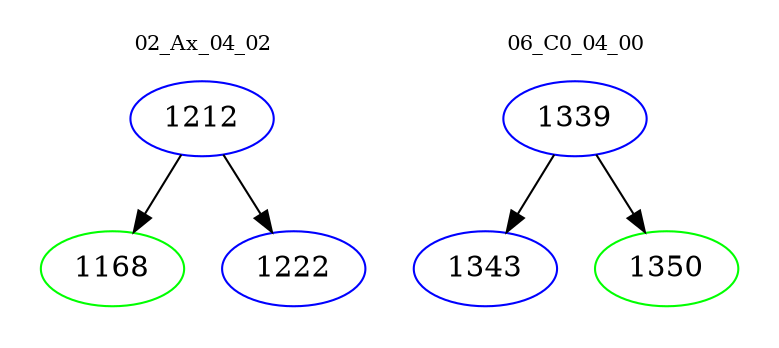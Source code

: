 digraph{
subgraph cluster_0 {
color = white
label = "02_Ax_04_02";
fontsize=10;
T0_1212 [label="1212", color="blue"]
T0_1212 -> T0_1168 [color="black"]
T0_1168 [label="1168", color="green"]
T0_1212 -> T0_1222 [color="black"]
T0_1222 [label="1222", color="blue"]
}
subgraph cluster_1 {
color = white
label = "06_C0_04_00";
fontsize=10;
T1_1339 [label="1339", color="blue"]
T1_1339 -> T1_1343 [color="black"]
T1_1343 [label="1343", color="blue"]
T1_1339 -> T1_1350 [color="black"]
T1_1350 [label="1350", color="green"]
}
}
